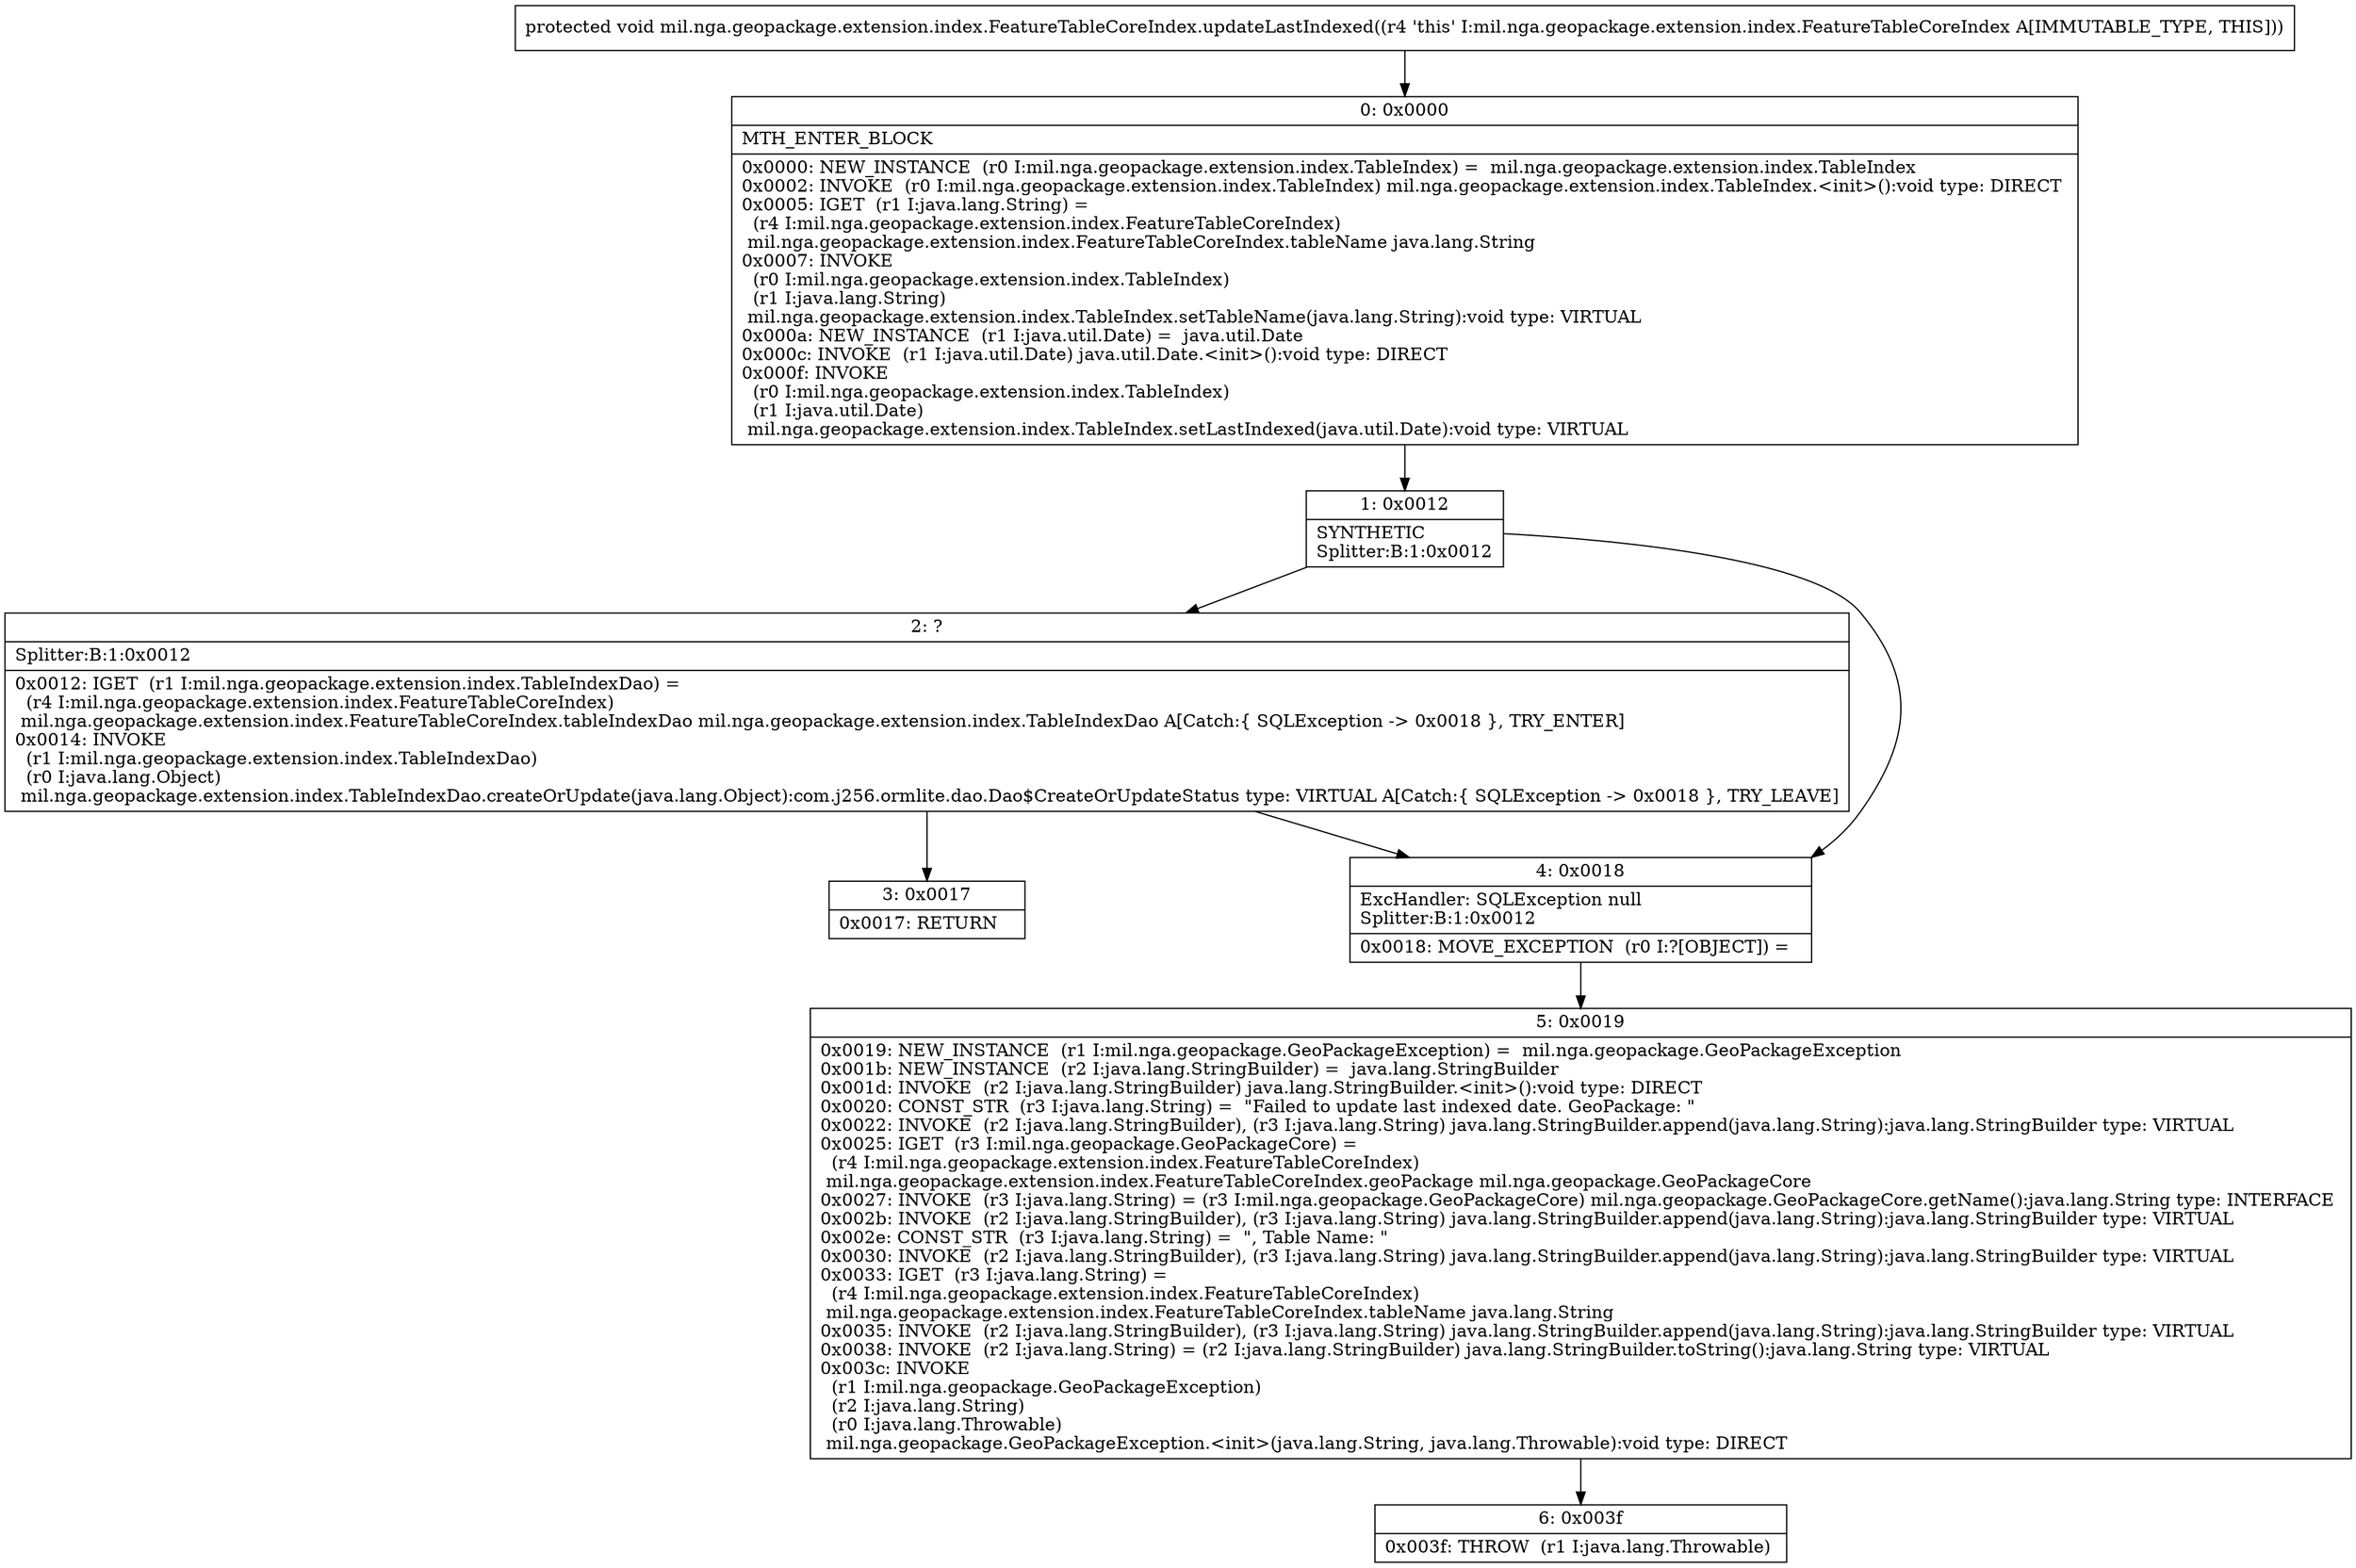 digraph "CFG formil.nga.geopackage.extension.index.FeatureTableCoreIndex.updateLastIndexed()V" {
Node_0 [shape=record,label="{0\:\ 0x0000|MTH_ENTER_BLOCK\l|0x0000: NEW_INSTANCE  (r0 I:mil.nga.geopackage.extension.index.TableIndex) =  mil.nga.geopackage.extension.index.TableIndex \l0x0002: INVOKE  (r0 I:mil.nga.geopackage.extension.index.TableIndex) mil.nga.geopackage.extension.index.TableIndex.\<init\>():void type: DIRECT \l0x0005: IGET  (r1 I:java.lang.String) = \l  (r4 I:mil.nga.geopackage.extension.index.FeatureTableCoreIndex)\l mil.nga.geopackage.extension.index.FeatureTableCoreIndex.tableName java.lang.String \l0x0007: INVOKE  \l  (r0 I:mil.nga.geopackage.extension.index.TableIndex)\l  (r1 I:java.lang.String)\l mil.nga.geopackage.extension.index.TableIndex.setTableName(java.lang.String):void type: VIRTUAL \l0x000a: NEW_INSTANCE  (r1 I:java.util.Date) =  java.util.Date \l0x000c: INVOKE  (r1 I:java.util.Date) java.util.Date.\<init\>():void type: DIRECT \l0x000f: INVOKE  \l  (r0 I:mil.nga.geopackage.extension.index.TableIndex)\l  (r1 I:java.util.Date)\l mil.nga.geopackage.extension.index.TableIndex.setLastIndexed(java.util.Date):void type: VIRTUAL \l}"];
Node_1 [shape=record,label="{1\:\ 0x0012|SYNTHETIC\lSplitter:B:1:0x0012\l}"];
Node_2 [shape=record,label="{2\:\ ?|Splitter:B:1:0x0012\l|0x0012: IGET  (r1 I:mil.nga.geopackage.extension.index.TableIndexDao) = \l  (r4 I:mil.nga.geopackage.extension.index.FeatureTableCoreIndex)\l mil.nga.geopackage.extension.index.FeatureTableCoreIndex.tableIndexDao mil.nga.geopackage.extension.index.TableIndexDao A[Catch:\{ SQLException \-\> 0x0018 \}, TRY_ENTER]\l0x0014: INVOKE  \l  (r1 I:mil.nga.geopackage.extension.index.TableIndexDao)\l  (r0 I:java.lang.Object)\l mil.nga.geopackage.extension.index.TableIndexDao.createOrUpdate(java.lang.Object):com.j256.ormlite.dao.Dao$CreateOrUpdateStatus type: VIRTUAL A[Catch:\{ SQLException \-\> 0x0018 \}, TRY_LEAVE]\l}"];
Node_3 [shape=record,label="{3\:\ 0x0017|0x0017: RETURN   \l}"];
Node_4 [shape=record,label="{4\:\ 0x0018|ExcHandler: SQLException null\lSplitter:B:1:0x0012\l|0x0018: MOVE_EXCEPTION  (r0 I:?[OBJECT]) =  \l}"];
Node_5 [shape=record,label="{5\:\ 0x0019|0x0019: NEW_INSTANCE  (r1 I:mil.nga.geopackage.GeoPackageException) =  mil.nga.geopackage.GeoPackageException \l0x001b: NEW_INSTANCE  (r2 I:java.lang.StringBuilder) =  java.lang.StringBuilder \l0x001d: INVOKE  (r2 I:java.lang.StringBuilder) java.lang.StringBuilder.\<init\>():void type: DIRECT \l0x0020: CONST_STR  (r3 I:java.lang.String) =  \"Failed to update last indexed date. GeoPackage: \" \l0x0022: INVOKE  (r2 I:java.lang.StringBuilder), (r3 I:java.lang.String) java.lang.StringBuilder.append(java.lang.String):java.lang.StringBuilder type: VIRTUAL \l0x0025: IGET  (r3 I:mil.nga.geopackage.GeoPackageCore) = \l  (r4 I:mil.nga.geopackage.extension.index.FeatureTableCoreIndex)\l mil.nga.geopackage.extension.index.FeatureTableCoreIndex.geoPackage mil.nga.geopackage.GeoPackageCore \l0x0027: INVOKE  (r3 I:java.lang.String) = (r3 I:mil.nga.geopackage.GeoPackageCore) mil.nga.geopackage.GeoPackageCore.getName():java.lang.String type: INTERFACE \l0x002b: INVOKE  (r2 I:java.lang.StringBuilder), (r3 I:java.lang.String) java.lang.StringBuilder.append(java.lang.String):java.lang.StringBuilder type: VIRTUAL \l0x002e: CONST_STR  (r3 I:java.lang.String) =  \", Table Name: \" \l0x0030: INVOKE  (r2 I:java.lang.StringBuilder), (r3 I:java.lang.String) java.lang.StringBuilder.append(java.lang.String):java.lang.StringBuilder type: VIRTUAL \l0x0033: IGET  (r3 I:java.lang.String) = \l  (r4 I:mil.nga.geopackage.extension.index.FeatureTableCoreIndex)\l mil.nga.geopackage.extension.index.FeatureTableCoreIndex.tableName java.lang.String \l0x0035: INVOKE  (r2 I:java.lang.StringBuilder), (r3 I:java.lang.String) java.lang.StringBuilder.append(java.lang.String):java.lang.StringBuilder type: VIRTUAL \l0x0038: INVOKE  (r2 I:java.lang.String) = (r2 I:java.lang.StringBuilder) java.lang.StringBuilder.toString():java.lang.String type: VIRTUAL \l0x003c: INVOKE  \l  (r1 I:mil.nga.geopackage.GeoPackageException)\l  (r2 I:java.lang.String)\l  (r0 I:java.lang.Throwable)\l mil.nga.geopackage.GeoPackageException.\<init\>(java.lang.String, java.lang.Throwable):void type: DIRECT \l}"];
Node_6 [shape=record,label="{6\:\ 0x003f|0x003f: THROW  (r1 I:java.lang.Throwable) \l}"];
MethodNode[shape=record,label="{protected void mil.nga.geopackage.extension.index.FeatureTableCoreIndex.updateLastIndexed((r4 'this' I:mil.nga.geopackage.extension.index.FeatureTableCoreIndex A[IMMUTABLE_TYPE, THIS])) }"];
MethodNode -> Node_0;
Node_0 -> Node_1;
Node_1 -> Node_2;
Node_1 -> Node_4;
Node_2 -> Node_3;
Node_2 -> Node_4;
Node_4 -> Node_5;
Node_5 -> Node_6;
}

